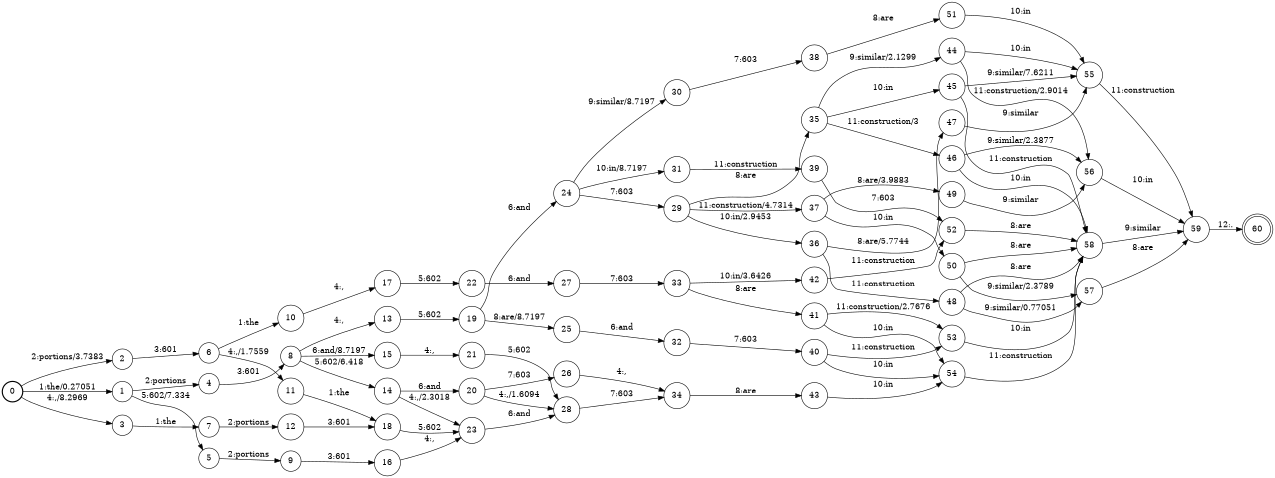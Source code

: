 digraph FST {
rankdir = LR;
size = "8.5,11";
label = "";
center = 1;
orientation = Portrait;
ranksep = "0.4";
nodesep = "0.25";
0 [label = "0", shape = circle, style = bold, fontsize = 14]
	0 -> 1 [label = "1:the/0.27051", fontsize = 14];
	0 -> 2 [label = "2:portions/3.7383", fontsize = 14];
	0 -> 3 [label = "4:,/8.2969", fontsize = 14];
1 [label = "1", shape = circle, style = solid, fontsize = 14]
	1 -> 4 [label = "2:portions", fontsize = 14];
	1 -> 5 [label = "5:602/7.334", fontsize = 14];
2 [label = "2", shape = circle, style = solid, fontsize = 14]
	2 -> 6 [label = "3:601", fontsize = 14];
3 [label = "3", shape = circle, style = solid, fontsize = 14]
	3 -> 7 [label = "1:the", fontsize = 14];
4 [label = "4", shape = circle, style = solid, fontsize = 14]
	4 -> 8 [label = "3:601", fontsize = 14];
5 [label = "5", shape = circle, style = solid, fontsize = 14]
	5 -> 9 [label = "2:portions", fontsize = 14];
6 [label = "6", shape = circle, style = solid, fontsize = 14]
	6 -> 10 [label = "1:the", fontsize = 14];
	6 -> 11 [label = "4:,/1.7559", fontsize = 14];
7 [label = "7", shape = circle, style = solid, fontsize = 14]
	7 -> 12 [label = "2:portions", fontsize = 14];
8 [label = "8", shape = circle, style = solid, fontsize = 14]
	8 -> 13 [label = "4:,", fontsize = 14];
	8 -> 14 [label = "5:602/6.418", fontsize = 14];
	8 -> 15 [label = "6:and/8.7197", fontsize = 14];
9 [label = "9", shape = circle, style = solid, fontsize = 14]
	9 -> 16 [label = "3:601", fontsize = 14];
10 [label = "10", shape = circle, style = solid, fontsize = 14]
	10 -> 17 [label = "4:,", fontsize = 14];
11 [label = "11", shape = circle, style = solid, fontsize = 14]
	11 -> 18 [label = "1:the", fontsize = 14];
12 [label = "12", shape = circle, style = solid, fontsize = 14]
	12 -> 18 [label = "3:601", fontsize = 14];
13 [label = "13", shape = circle, style = solid, fontsize = 14]
	13 -> 19 [label = "5:602", fontsize = 14];
14 [label = "14", shape = circle, style = solid, fontsize = 14]
	14 -> 23 [label = "4:,/2.3018", fontsize = 14];
	14 -> 20 [label = "6:and", fontsize = 14];
15 [label = "15", shape = circle, style = solid, fontsize = 14]
	15 -> 21 [label = "4:,", fontsize = 14];
16 [label = "16", shape = circle, style = solid, fontsize = 14]
	16 -> 23 [label = "4:,", fontsize = 14];
17 [label = "17", shape = circle, style = solid, fontsize = 14]
	17 -> 22 [label = "5:602", fontsize = 14];
18 [label = "18", shape = circle, style = solid, fontsize = 14]
	18 -> 23 [label = "5:602", fontsize = 14];
19 [label = "19", shape = circle, style = solid, fontsize = 14]
	19 -> 24 [label = "6:and", fontsize = 14];
	19 -> 25 [label = "8:are/8.7197", fontsize = 14];
20 [label = "20", shape = circle, style = solid, fontsize = 14]
	20 -> 28 [label = "4:,/1.6094", fontsize = 14];
	20 -> 26 [label = "7:603", fontsize = 14];
21 [label = "21", shape = circle, style = solid, fontsize = 14]
	21 -> 28 [label = "5:602", fontsize = 14];
22 [label = "22", shape = circle, style = solid, fontsize = 14]
	22 -> 27 [label = "6:and", fontsize = 14];
23 [label = "23", shape = circle, style = solid, fontsize = 14]
	23 -> 28 [label = "6:and", fontsize = 14];
24 [label = "24", shape = circle, style = solid, fontsize = 14]
	24 -> 29 [label = "7:603", fontsize = 14];
	24 -> 30 [label = "9:similar/8.7197", fontsize = 14];
	24 -> 31 [label = "10:in/8.7197", fontsize = 14];
25 [label = "25", shape = circle, style = solid, fontsize = 14]
	25 -> 32 [label = "6:and", fontsize = 14];
26 [label = "26", shape = circle, style = solid, fontsize = 14]
	26 -> 34 [label = "4:,", fontsize = 14];
27 [label = "27", shape = circle, style = solid, fontsize = 14]
	27 -> 33 [label = "7:603", fontsize = 14];
28 [label = "28", shape = circle, style = solid, fontsize = 14]
	28 -> 34 [label = "7:603", fontsize = 14];
29 [label = "29", shape = circle, style = solid, fontsize = 14]
	29 -> 35 [label = "8:are", fontsize = 14];
	29 -> 36 [label = "10:in/2.9453", fontsize = 14];
	29 -> 37 [label = "11:construction/4.7314", fontsize = 14];
30 [label = "30", shape = circle, style = solid, fontsize = 14]
	30 -> 38 [label = "7:603", fontsize = 14];
31 [label = "31", shape = circle, style = solid, fontsize = 14]
	31 -> 39 [label = "11:construction", fontsize = 14];
32 [label = "32", shape = circle, style = solid, fontsize = 14]
	32 -> 40 [label = "7:603", fontsize = 14];
33 [label = "33", shape = circle, style = solid, fontsize = 14]
	33 -> 41 [label = "8:are", fontsize = 14];
	33 -> 42 [label = "10:in/3.6426", fontsize = 14];
34 [label = "34", shape = circle, style = solid, fontsize = 14]
	34 -> 43 [label = "8:are", fontsize = 14];
35 [label = "35", shape = circle, style = solid, fontsize = 14]
	35 -> 44 [label = "9:similar/2.1299", fontsize = 14];
	35 -> 45 [label = "10:in", fontsize = 14];
	35 -> 46 [label = "11:construction/3", fontsize = 14];
36 [label = "36", shape = circle, style = solid, fontsize = 14]
	36 -> 47 [label = "8:are/5.7744", fontsize = 14];
	36 -> 48 [label = "11:construction", fontsize = 14];
37 [label = "37", shape = circle, style = solid, fontsize = 14]
	37 -> 49 [label = "8:are/3.9883", fontsize = 14];
	37 -> 50 [label = "10:in", fontsize = 14];
38 [label = "38", shape = circle, style = solid, fontsize = 14]
	38 -> 51 [label = "8:are", fontsize = 14];
39 [label = "39", shape = circle, style = solid, fontsize = 14]
	39 -> 52 [label = "7:603", fontsize = 14];
40 [label = "40", shape = circle, style = solid, fontsize = 14]
	40 -> 54 [label = "10:in", fontsize = 14];
	40 -> 53 [label = "11:construction", fontsize = 14];
41 [label = "41", shape = circle, style = solid, fontsize = 14]
	41 -> 54 [label = "10:in", fontsize = 14];
	41 -> 53 [label = "11:construction/2.7676", fontsize = 14];
42 [label = "42", shape = circle, style = solid, fontsize = 14]
	42 -> 52 [label = "11:construction", fontsize = 14];
43 [label = "43", shape = circle, style = solid, fontsize = 14]
	43 -> 54 [label = "10:in", fontsize = 14];
44 [label = "44", shape = circle, style = solid, fontsize = 14]
	44 -> 55 [label = "10:in", fontsize = 14];
	44 -> 56 [label = "11:construction/2.9014", fontsize = 14];
45 [label = "45", shape = circle, style = solid, fontsize = 14]
	45 -> 55 [label = "9:similar/7.6211", fontsize = 14];
	45 -> 58 [label = "11:construction", fontsize = 14];
46 [label = "46", shape = circle, style = solid, fontsize = 14]
	46 -> 56 [label = "9:similar/2.3877", fontsize = 14];
	46 -> 58 [label = "10:in", fontsize = 14];
47 [label = "47", shape = circle, style = solid, fontsize = 14]
	47 -> 55 [label = "9:similar", fontsize = 14];
48 [label = "48", shape = circle, style = solid, fontsize = 14]
	48 -> 58 [label = "8:are", fontsize = 14];
	48 -> 57 [label = "9:similar/0.77051", fontsize = 14];
49 [label = "49", shape = circle, style = solid, fontsize = 14]
	49 -> 56 [label = "9:similar", fontsize = 14];
50 [label = "50", shape = circle, style = solid, fontsize = 14]
	50 -> 58 [label = "8:are", fontsize = 14];
	50 -> 57 [label = "9:similar/2.3789", fontsize = 14];
51 [label = "51", shape = circle, style = solid, fontsize = 14]
	51 -> 55 [label = "10:in", fontsize = 14];
52 [label = "52", shape = circle, style = solid, fontsize = 14]
	52 -> 58 [label = "8:are", fontsize = 14];
53 [label = "53", shape = circle, style = solid, fontsize = 14]
	53 -> 58 [label = "10:in", fontsize = 14];
54 [label = "54", shape = circle, style = solid, fontsize = 14]
	54 -> 58 [label = "11:construction", fontsize = 14];
55 [label = "55", shape = circle, style = solid, fontsize = 14]
	55 -> 59 [label = "11:construction", fontsize = 14];
56 [label = "56", shape = circle, style = solid, fontsize = 14]
	56 -> 59 [label = "10:in", fontsize = 14];
57 [label = "57", shape = circle, style = solid, fontsize = 14]
	57 -> 59 [label = "8:are", fontsize = 14];
58 [label = "58", shape = circle, style = solid, fontsize = 14]
	58 -> 59 [label = "9:similar", fontsize = 14];
59 [label = "59", shape = circle, style = solid, fontsize = 14]
	59 -> 60 [label = "12:.", fontsize = 14];
60 [label = "60", shape = doublecircle, style = solid, fontsize = 14]
}
